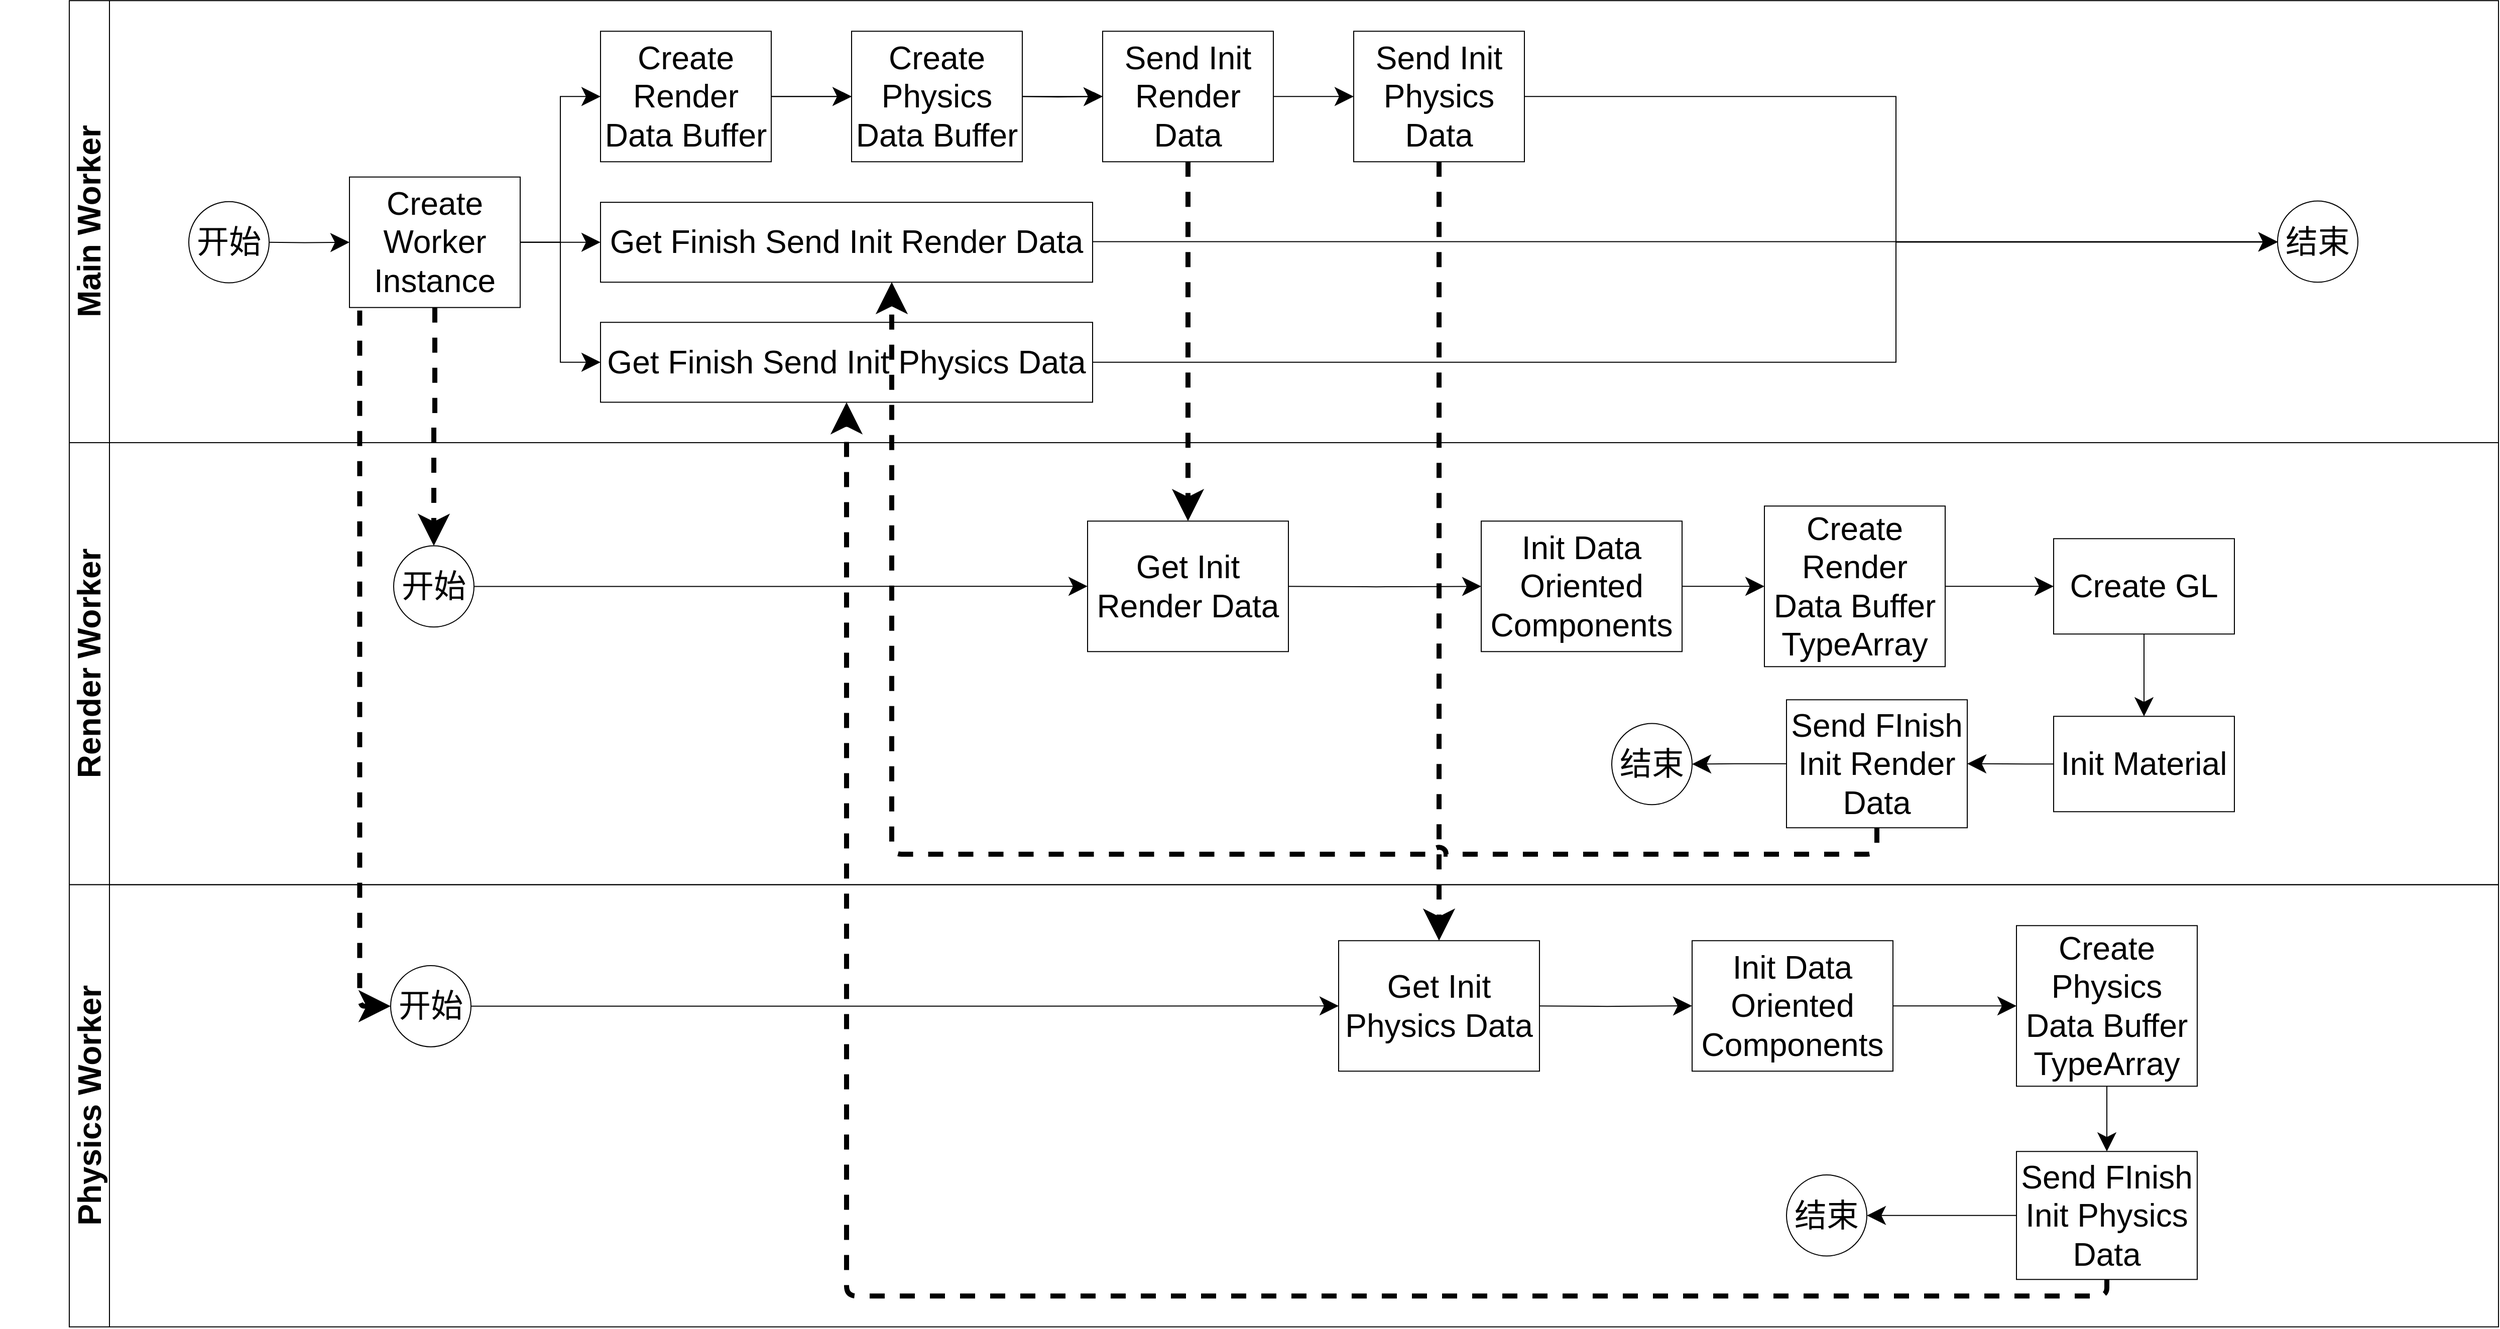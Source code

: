<mxfile version="14.6.13" type="device"><diagram id="prtHgNgQTEPvFCAcTncT" name="Page-1"><mxGraphModel dx="5251" dy="4577" grid="1" gridSize="10" guides="1" tooltips="1" connect="1" arrows="1" fold="1" page="1" pageScale="1" pageWidth="827" pageHeight="1169" math="0" shadow="0"><root><mxCell id="0"/><mxCell id="1" parent="0"/><mxCell id="ZeFKKhJOCGgm9yfMqdJx-6" value="&lt;font style=&quot;font-size: 32px&quot;&gt;Main Worker&lt;/font&gt;" style="swimlane;html=1;childLayout=stackLayout;resizeParent=1;resizeParentMax=0;horizontal=0;startSize=40;horizontalStack=0;fontSize=22;" parent="1" vertex="1"><mxGeometry x="-639" y="-590.42" width="2419" height="440.42" as="geometry"><mxRectangle x="120" y="120" width="30" height="50" as="alternateBounds"/></mxGeometry></mxCell><mxCell id="ZeFKKhJOCGgm9yfMqdJx-7" style="edgeStyle=orthogonalEdgeStyle;rounded=0;orthogonalLoop=1;jettySize=auto;html=1;endArrow=classic;endFill=1;fontSize=22;" parent="1" edge="1"><mxGeometry relative="1" as="geometry"><mxPoint x="-700.0" y="-400.63" as="sourcePoint"/><mxPoint x="-699.966" y="-400.63" as="targetPoint"/></mxGeometry></mxCell><mxCell id="ZeFKKhJOCGgm9yfMqdJx-9" value="开始" style="ellipse;whiteSpace=wrap;html=1;fontSize=32;" parent="1" vertex="1"><mxGeometry x="-520" y="-390.07" width="80" height="80.83" as="geometry"/></mxCell><mxCell id="ZeFKKhJOCGgm9yfMqdJx-11" value="" style="edgeStyle=orthogonalEdgeStyle;rounded=0;orthogonalLoop=1;jettySize=auto;html=1;fontSize=32;endSize=16;startSize=16;" parent="1" target="ZeFKKhJOCGgm9yfMqdJx-15" edge="1"><mxGeometry relative="1" as="geometry"><mxPoint x="-440" y="-349.66" as="sourcePoint"/></mxGeometry></mxCell><mxCell id="ZeFKKhJOCGgm9yfMqdJx-13" value="" style="edgeStyle=orthogonalEdgeStyle;rounded=0;orthogonalLoop=1;jettySize=auto;html=1;fontSize=32;endSize=16;startSize=16;" parent="1" source="ZeFKKhJOCGgm9yfMqdJx-15" target="ZeFKKhJOCGgm9yfMqdJx-17" edge="1"><mxGeometry relative="1" as="geometry"><Array as="points"><mxPoint x="-150" y="-349.86"/><mxPoint x="-150" y="-494.86"/></Array></mxGeometry></mxCell><mxCell id="ZeFKKhJOCGgm9yfMqdJx-72" style="edgeStyle=orthogonalEdgeStyle;rounded=0;orthogonalLoop=1;jettySize=auto;html=1;entryX=0;entryY=0.5;entryDx=0;entryDy=0;startSize=16;endSize=16;" parent="1" source="ZeFKKhJOCGgm9yfMqdJx-15" target="ZeFKKhJOCGgm9yfMqdJx-61" edge="1"><mxGeometry relative="1" as="geometry"/></mxCell><mxCell id="ZeFKKhJOCGgm9yfMqdJx-73" style="edgeStyle=orthogonalEdgeStyle;rounded=0;orthogonalLoop=1;jettySize=auto;html=1;entryX=0;entryY=0.5;entryDx=0;entryDy=0;startSize=16;endSize=16;" parent="1" source="ZeFKKhJOCGgm9yfMqdJx-15" target="ZeFKKhJOCGgm9yfMqdJx-71" edge="1"><mxGeometry relative="1" as="geometry"><Array as="points"><mxPoint x="-150" y="-349.86"/><mxPoint x="-150" y="-229.86"/></Array></mxGeometry></mxCell><mxCell id="ZeFKKhJOCGgm9yfMqdJx-136" style="edgeStyle=orthogonalEdgeStyle;rounded=1;jumpStyle=none;orthogonalLoop=1;jettySize=auto;html=1;entryX=0.5;entryY=0;entryDx=0;entryDy=0;startSize=16;endSize=16;strokeWidth=5;dashed=1;" parent="1" source="ZeFKKhJOCGgm9yfMqdJx-15" target="ZeFKKhJOCGgm9yfMqdJx-129" edge="1"><mxGeometry relative="1" as="geometry"><Array as="points"/></mxGeometry></mxCell><mxCell id="ZeFKKhJOCGgm9yfMqdJx-137" style="edgeStyle=orthogonalEdgeStyle;rounded=1;jumpStyle=none;orthogonalLoop=1;jettySize=auto;html=1;entryX=0;entryY=0.5;entryDx=0;entryDy=0;dashed=1;startSize=16;endSize=16;strokeWidth=5;exitX=0.06;exitY=1.023;exitDx=0;exitDy=0;exitPerimeter=0;" parent="1" source="ZeFKKhJOCGgm9yfMqdJx-15" target="ZeFKKhJOCGgm9yfMqdJx-132" edge="1"><mxGeometry relative="1" as="geometry"><Array as="points"><mxPoint x="-350" y="411"/></Array></mxGeometry></mxCell><mxCell id="ZeFKKhJOCGgm9yfMqdJx-15" value="Create Worker Instance" style="whiteSpace=wrap;html=1;fontSize=32;" parent="1" vertex="1"><mxGeometry x="-360" y="-414.65" width="170" height="130" as="geometry"/></mxCell><mxCell id="ZeFKKhJOCGgm9yfMqdJx-63" value="" style="edgeStyle=orthogonalEdgeStyle;rounded=0;orthogonalLoop=1;jettySize=auto;html=1;" parent="1" source="ZeFKKhJOCGgm9yfMqdJx-17" target="ZeFKKhJOCGgm9yfMqdJx-62" edge="1"><mxGeometry relative="1" as="geometry"/></mxCell><mxCell id="ZeFKKhJOCGgm9yfMqdJx-69" value="" style="edgeStyle=orthogonalEdgeStyle;rounded=0;orthogonalLoop=1;jettySize=auto;html=1;endSize=16;startSize=16;" parent="1" source="ZeFKKhJOCGgm9yfMqdJx-17" edge="1"><mxGeometry relative="1" as="geometry"><mxPoint x="140" y="-494.86" as="targetPoint"/></mxGeometry></mxCell><mxCell id="ZeFKKhJOCGgm9yfMqdJx-17" value="Create Render Data Buffer" style="whiteSpace=wrap;html=1;fontSize=32;" parent="1" vertex="1"><mxGeometry x="-110" y="-559.86" width="170" height="130" as="geometry"/></mxCell><mxCell id="ZeFKKhJOCGgm9yfMqdJx-54" value="&lt;font style=&quot;font-size: 32px&quot;&gt;Render Worker&lt;/font&gt;" style="swimlane;html=1;childLayout=stackLayout;resizeParent=1;resizeParentMax=0;horizontal=0;startSize=40;horizontalStack=0;fontSize=22;" parent="1" vertex="1"><mxGeometry x="-639" y="-150" width="2419" height="440.42" as="geometry"><mxRectangle x="120" y="120" width="30" height="50" as="alternateBounds"/></mxGeometry></mxCell><mxCell id="ZeFKKhJOCGgm9yfMqdJx-60" value="&lt;font style=&quot;font-size: 32px&quot;&gt;Physics Worker&lt;/font&gt;" style="swimlane;html=1;childLayout=stackLayout;resizeParent=1;resizeParentMax=0;horizontal=0;startSize=40;horizontalStack=0;fontSize=22;" parent="1" vertex="1"><mxGeometry x="-639" y="290.42" width="2419" height="440.42" as="geometry"><mxRectangle x="120" y="120" width="30" height="50" as="alternateBounds"/></mxGeometry></mxCell><mxCell id="ZeFKKhJOCGgm9yfMqdJx-77" style="edgeStyle=orthogonalEdgeStyle;rounded=0;orthogonalLoop=1;jettySize=auto;html=1;entryX=0;entryY=0.5;entryDx=0;entryDy=0;startSize=16;endSize=16;" parent="1" source="ZeFKKhJOCGgm9yfMqdJx-61" target="ZeFKKhJOCGgm9yfMqdJx-75" edge="1"><mxGeometry relative="1" as="geometry"><Array as="points"><mxPoint x="1560" y="-349.86"/></Array></mxGeometry></mxCell><mxCell id="ZeFKKhJOCGgm9yfMqdJx-61" value="Get Finish Send Init Render Data" style="whiteSpace=wrap;html=1;fontSize=32;" parent="1" vertex="1"><mxGeometry x="-110" y="-389.44" width="490" height="79.58" as="geometry"/></mxCell><mxCell id="ZeFKKhJOCGgm9yfMqdJx-65" value="" style="edgeStyle=orthogonalEdgeStyle;rounded=0;orthogonalLoop=1;jettySize=auto;html=1;" parent="1" source="ZeFKKhJOCGgm9yfMqdJx-62" target="ZeFKKhJOCGgm9yfMqdJx-64" edge="1"><mxGeometry relative="1" as="geometry"/></mxCell><mxCell id="ZeFKKhJOCGgm9yfMqdJx-62" value="Create Physics Data Buffer" style="whiteSpace=wrap;html=1;fontSize=32;" parent="1" vertex="1"><mxGeometry x="140" y="-559.86" width="170" height="130" as="geometry"/></mxCell><mxCell id="ZeFKKhJOCGgm9yfMqdJx-67" value="" style="edgeStyle=orthogonalEdgeStyle;rounded=0;orthogonalLoop=1;jettySize=auto;html=1;endSize=16;startSize=16;" parent="1" source="ZeFKKhJOCGgm9yfMqdJx-64" target="ZeFKKhJOCGgm9yfMqdJx-66" edge="1"><mxGeometry relative="1" as="geometry"/></mxCell><mxCell id="ZeFKKhJOCGgm9yfMqdJx-104" style="edgeStyle=orthogonalEdgeStyle;rounded=0;orthogonalLoop=1;jettySize=auto;html=1;entryX=0.5;entryY=0;entryDx=0;entryDy=0;startSize=16;endSize=16;jumpStyle=none;dashed=1;strokeWidth=5;" parent="1" source="ZeFKKhJOCGgm9yfMqdJx-64" target="ZeFKKhJOCGgm9yfMqdJx-130" edge="1"><mxGeometry relative="1" as="geometry"><mxPoint x="476" y="-91.86" as="targetPoint"/><Array as="points"><mxPoint x="475" y="-100"/><mxPoint x="475" y="-100"/></Array></mxGeometry></mxCell><mxCell id="ZeFKKhJOCGgm9yfMqdJx-64" value="Send Init Render Data" style="whiteSpace=wrap;html=1;fontSize=32;" parent="1" vertex="1"><mxGeometry x="390" y="-559.86" width="170" height="130" as="geometry"/></mxCell><mxCell id="ZeFKKhJOCGgm9yfMqdJx-76" style="edgeStyle=orthogonalEdgeStyle;rounded=0;orthogonalLoop=1;jettySize=auto;html=1;entryX=0;entryY=0.5;entryDx=0;entryDy=0;startSize=16;endSize=16;" parent="1" source="ZeFKKhJOCGgm9yfMqdJx-66" target="ZeFKKhJOCGgm9yfMqdJx-75" edge="1"><mxGeometry relative="1" as="geometry"><Array as="points"><mxPoint x="1180" y="-494.86"/><mxPoint x="1180" y="-349.86"/><mxPoint x="1560" y="-349.86"/></Array></mxGeometry></mxCell><mxCell id="ZeFKKhJOCGgm9yfMqdJx-128" style="edgeStyle=orthogonalEdgeStyle;rounded=1;jumpStyle=none;orthogonalLoop=1;jettySize=auto;html=1;dashed=1;startSize=16;endSize=16;strokeWidth=5;entryX=0.5;entryY=0;entryDx=0;entryDy=0;" parent="1" source="ZeFKKhJOCGgm9yfMqdJx-66" target="ZeFKKhJOCGgm9yfMqdJx-133" edge="1"><mxGeometry relative="1" as="geometry"><mxPoint x="727" y="326.14" as="targetPoint"/></mxGeometry></mxCell><mxCell id="ZeFKKhJOCGgm9yfMqdJx-66" value="Send Init Physics Data" style="whiteSpace=wrap;html=1;fontSize=32;" parent="1" vertex="1"><mxGeometry x="640" y="-559.86" width="170" height="130" as="geometry"/></mxCell><mxCell id="ZeFKKhJOCGgm9yfMqdJx-70" value="" style="edgeStyle=orthogonalEdgeStyle;rounded=0;orthogonalLoop=1;jettySize=auto;html=1;endSize=16;startSize=16;" parent="1" target="ZeFKKhJOCGgm9yfMqdJx-64" edge="1"><mxGeometry relative="1" as="geometry"><mxPoint x="310" y="-494.86" as="sourcePoint"/></mxGeometry></mxCell><mxCell id="ZeFKKhJOCGgm9yfMqdJx-78" style="edgeStyle=orthogonalEdgeStyle;rounded=0;orthogonalLoop=1;jettySize=auto;html=1;entryX=0;entryY=0.5;entryDx=0;entryDy=0;startSize=16;endSize=16;" parent="1" source="ZeFKKhJOCGgm9yfMqdJx-71" target="ZeFKKhJOCGgm9yfMqdJx-75" edge="1"><mxGeometry relative="1" as="geometry"><Array as="points"><mxPoint x="1180" y="-229.86"/><mxPoint x="1180" y="-349.86"/><mxPoint x="1560" y="-349.86"/></Array></mxGeometry></mxCell><mxCell id="ZeFKKhJOCGgm9yfMqdJx-71" value="Get Finish Send Init Physics Data" style="whiteSpace=wrap;html=1;fontSize=32;" parent="1" vertex="1"><mxGeometry x="-110" y="-269.86" width="490" height="79.58" as="geometry"/></mxCell><mxCell id="ZeFKKhJOCGgm9yfMqdJx-75" value="结束" style="ellipse;whiteSpace=wrap;html=1;fontSize=32;" parent="1" vertex="1"><mxGeometry x="1560" y="-390.69" width="80" height="80.83" as="geometry"/></mxCell><mxCell id="ZeFKKhJOCGgm9yfMqdJx-79" style="edgeStyle=orthogonalEdgeStyle;rounded=0;orthogonalLoop=1;jettySize=auto;html=1;endArrow=classic;endFill=1;fontSize=22;" parent="1" edge="1"><mxGeometry relative="1" as="geometry"><mxPoint x="-690.0" y="-45.62" as="sourcePoint"/><mxPoint x="-689.966" y="-45.62" as="targetPoint"/></mxGeometry></mxCell><mxCell id="ZeFKKhJOCGgm9yfMqdJx-117" style="edgeStyle=orthogonalEdgeStyle;rounded=1;jumpStyle=none;orthogonalLoop=1;jettySize=auto;html=1;entryX=0;entryY=0.5;entryDx=0;entryDy=0;startSize=16;endSize=16;strokeWidth=1;" parent="1" target="ZeFKKhJOCGgm9yfMqdJx-105" edge="1"><mxGeometry relative="1" as="geometry"><mxPoint x="566" y="-6.86" as="sourcePoint"/></mxGeometry></mxCell><mxCell id="ZeFKKhJOCGgm9yfMqdJx-107" value="" style="edgeStyle=orthogonalEdgeStyle;rounded=1;jumpStyle=none;orthogonalLoop=1;jettySize=auto;html=1;startSize=16;endSize=16;strokeWidth=1;" parent="1" source="ZeFKKhJOCGgm9yfMqdJx-105" target="ZeFKKhJOCGgm9yfMqdJx-106" edge="1"><mxGeometry relative="1" as="geometry"/></mxCell><mxCell id="ZeFKKhJOCGgm9yfMqdJx-105" value="Init Data Oriented Components" style="whiteSpace=wrap;html=1;fontSize=32;" parent="1" vertex="1"><mxGeometry x="767" y="-71.86" width="200" height="130" as="geometry"/></mxCell><mxCell id="ZeFKKhJOCGgm9yfMqdJx-109" value="" style="edgeStyle=orthogonalEdgeStyle;rounded=1;jumpStyle=none;orthogonalLoop=1;jettySize=auto;html=1;startSize=16;endSize=16;strokeWidth=1;" parent="1" source="ZeFKKhJOCGgm9yfMqdJx-106" target="ZeFKKhJOCGgm9yfMqdJx-108" edge="1"><mxGeometry relative="1" as="geometry"/></mxCell><mxCell id="ZeFKKhJOCGgm9yfMqdJx-106" value="Create Render Data Buffer TypeArray" style="whiteSpace=wrap;html=1;fontSize=32;" parent="1" vertex="1"><mxGeometry x="1049" y="-86.86" width="180" height="160" as="geometry"/></mxCell><mxCell id="ZeFKKhJOCGgm9yfMqdJx-111" value="" style="edgeStyle=orthogonalEdgeStyle;rounded=1;jumpStyle=none;orthogonalLoop=1;jettySize=auto;html=1;startSize=16;endSize=16;strokeWidth=1;" parent="1" source="ZeFKKhJOCGgm9yfMqdJx-108" target="ZeFKKhJOCGgm9yfMqdJx-110" edge="1"><mxGeometry relative="1" as="geometry"/></mxCell><mxCell id="ZeFKKhJOCGgm9yfMqdJx-108" value="Create GL" style="whiteSpace=wrap;html=1;fontSize=32;" parent="1" vertex="1"><mxGeometry x="1337" y="-54.36" width="180" height="95" as="geometry"/></mxCell><mxCell id="ZeFKKhJOCGgm9yfMqdJx-113" value="" style="edgeStyle=orthogonalEdgeStyle;rounded=1;jumpStyle=none;orthogonalLoop=1;jettySize=auto;html=1;startSize=16;endSize=16;strokeWidth=1;" parent="1" source="ZeFKKhJOCGgm9yfMqdJx-110" target="ZeFKKhJOCGgm9yfMqdJx-112" edge="1"><mxGeometry relative="1" as="geometry"/></mxCell><mxCell id="ZeFKKhJOCGgm9yfMqdJx-110" value="Init Material" style="whiteSpace=wrap;html=1;fontSize=32;" parent="1" vertex="1"><mxGeometry x="1337" y="122.64" width="180" height="95" as="geometry"/></mxCell><mxCell id="ZeFKKhJOCGgm9yfMqdJx-115" style="edgeStyle=orthogonalEdgeStyle;rounded=1;jumpStyle=none;orthogonalLoop=1;jettySize=auto;html=1;startSize=16;endSize=16;strokeWidth=1;" parent="1" source="ZeFKKhJOCGgm9yfMqdJx-112" target="ZeFKKhJOCGgm9yfMqdJx-114" edge="1"><mxGeometry relative="1" as="geometry"/></mxCell><mxCell id="ZeFKKhJOCGgm9yfMqdJx-116" style="edgeStyle=orthogonalEdgeStyle;rounded=1;jumpStyle=arc;orthogonalLoop=1;jettySize=auto;html=1;startSize=16;endSize=16;strokeWidth=5;dashed=1;" parent="1" source="ZeFKKhJOCGgm9yfMqdJx-112" edge="1"><mxGeometry relative="1" as="geometry"><mxPoint x="180" y="-310" as="targetPoint"/><Array as="points"><mxPoint x="1161" y="260"/><mxPoint x="180" y="260"/><mxPoint x="180" y="-310"/></Array></mxGeometry></mxCell><mxCell id="ZeFKKhJOCGgm9yfMqdJx-112" value="Send FInish Init Render Data" style="whiteSpace=wrap;html=1;fontSize=32;" parent="1" vertex="1"><mxGeometry x="1071" y="106.14" width="180" height="127.5" as="geometry"/></mxCell><mxCell id="ZeFKKhJOCGgm9yfMqdJx-114" value="结束" style="ellipse;whiteSpace=wrap;html=1;fontSize=32;" parent="1" vertex="1"><mxGeometry x="897" y="129.81" width="80" height="80.83" as="geometry"/></mxCell><mxCell id="ZeFKKhJOCGgm9yfMqdJx-123" style="edgeStyle=orthogonalEdgeStyle;rounded=1;jumpStyle=none;orthogonalLoop=1;jettySize=auto;html=1;startSize=16;endSize=16;strokeWidth=1;" parent="1" target="ZeFKKhJOCGgm9yfMqdJx-119" edge="1"><mxGeometry relative="1" as="geometry"><mxPoint x="817" y="411.14" as="sourcePoint"/></mxGeometry></mxCell><mxCell id="ZeFKKhJOCGgm9yfMqdJx-124" style="edgeStyle=orthogonalEdgeStyle;rounded=1;jumpStyle=none;orthogonalLoop=1;jettySize=auto;html=1;startSize=16;endSize=16;strokeWidth=1;" parent="1" source="ZeFKKhJOCGgm9yfMqdJx-119" target="ZeFKKhJOCGgm9yfMqdJx-120" edge="1"><mxGeometry relative="1" as="geometry"/></mxCell><mxCell id="ZeFKKhJOCGgm9yfMqdJx-119" value="Init Data Oriented Components" style="whiteSpace=wrap;html=1;fontSize=32;" parent="1" vertex="1"><mxGeometry x="977" y="346.14" width="200" height="130" as="geometry"/></mxCell><mxCell id="ZeFKKhJOCGgm9yfMqdJx-125" style="edgeStyle=orthogonalEdgeStyle;rounded=1;jumpStyle=none;orthogonalLoop=1;jettySize=auto;html=1;startSize=16;endSize=16;strokeWidth=1;" parent="1" source="ZeFKKhJOCGgm9yfMqdJx-120" target="ZeFKKhJOCGgm9yfMqdJx-121" edge="1"><mxGeometry relative="1" as="geometry"/></mxCell><mxCell id="ZeFKKhJOCGgm9yfMqdJx-120" value="Create Physics Data Buffer TypeArray" style="whiteSpace=wrap;html=1;fontSize=32;" parent="1" vertex="1"><mxGeometry x="1300" y="331.14" width="180" height="160" as="geometry"/></mxCell><mxCell id="ZeFKKhJOCGgm9yfMqdJx-126" style="edgeStyle=orthogonalEdgeStyle;rounded=1;jumpStyle=none;orthogonalLoop=1;jettySize=auto;html=1;entryX=1;entryY=0.5;entryDx=0;entryDy=0;startSize=16;endSize=16;strokeWidth=1;" parent="1" source="ZeFKKhJOCGgm9yfMqdJx-121" target="ZeFKKhJOCGgm9yfMqdJx-122" edge="1"><mxGeometry relative="1" as="geometry"/></mxCell><mxCell id="ZeFKKhJOCGgm9yfMqdJx-127" style="edgeStyle=orthogonalEdgeStyle;rounded=1;jumpStyle=arc;orthogonalLoop=1;jettySize=auto;html=1;startSize=16;endSize=16;strokeWidth=5;dashed=1;" parent="1" source="ZeFKKhJOCGgm9yfMqdJx-121" target="ZeFKKhJOCGgm9yfMqdJx-71" edge="1"><mxGeometry relative="1" as="geometry"><Array as="points"><mxPoint x="1390" y="700.14"/><mxPoint x="135" y="700.14"/></Array></mxGeometry></mxCell><mxCell id="ZeFKKhJOCGgm9yfMqdJx-121" value="Send FInish Init Physics Data" style="whiteSpace=wrap;html=1;fontSize=32;" parent="1" vertex="1"><mxGeometry x="1300" y="556.14" width="180" height="127.5" as="geometry"/></mxCell><mxCell id="ZeFKKhJOCGgm9yfMqdJx-122" value="结束" style="ellipse;whiteSpace=wrap;html=1;fontSize=32;" parent="1" vertex="1"><mxGeometry x="1071" y="579.47" width="80" height="80.83" as="geometry"/></mxCell><mxCell id="ZeFKKhJOCGgm9yfMqdJx-131" style="edgeStyle=orthogonalEdgeStyle;rounded=1;jumpStyle=none;orthogonalLoop=1;jettySize=auto;html=1;startSize=16;endSize=16;strokeWidth=1;" parent="1" source="ZeFKKhJOCGgm9yfMqdJx-129" target="ZeFKKhJOCGgm9yfMqdJx-130" edge="1"><mxGeometry relative="1" as="geometry"/></mxCell><mxCell id="ZeFKKhJOCGgm9yfMqdJx-129" value="开始" style="ellipse;whiteSpace=wrap;html=1;fontSize=32;" parent="1" vertex="1"><mxGeometry x="-316" y="-47.19" width="80" height="80.83" as="geometry"/></mxCell><mxCell id="ZeFKKhJOCGgm9yfMqdJx-130" value="Get Init Render Data" style="whiteSpace=wrap;html=1;fontSize=32;" parent="1" vertex="1"><mxGeometry x="375" y="-71.86" width="200" height="130" as="geometry"/></mxCell><mxCell id="ZeFKKhJOCGgm9yfMqdJx-135" style="edgeStyle=orthogonalEdgeStyle;rounded=1;jumpStyle=none;orthogonalLoop=1;jettySize=auto;html=1;entryX=0;entryY=0.5;entryDx=0;entryDy=0;startSize=16;endSize=16;strokeWidth=1;" parent="1" source="ZeFKKhJOCGgm9yfMqdJx-132" target="ZeFKKhJOCGgm9yfMqdJx-133" edge="1"><mxGeometry relative="1" as="geometry"/></mxCell><mxCell id="ZeFKKhJOCGgm9yfMqdJx-132" value="开始" style="ellipse;whiteSpace=wrap;html=1;fontSize=32;" parent="1" vertex="1"><mxGeometry x="-319" y="371" width="80" height="80.83" as="geometry"/></mxCell><mxCell id="ZeFKKhJOCGgm9yfMqdJx-133" value="Get Init Physics Data" style="whiteSpace=wrap;html=1;fontSize=32;" parent="1" vertex="1"><mxGeometry x="625" y="346.14" width="200" height="130" as="geometry"/></mxCell></root></mxGraphModel></diagram></mxfile>